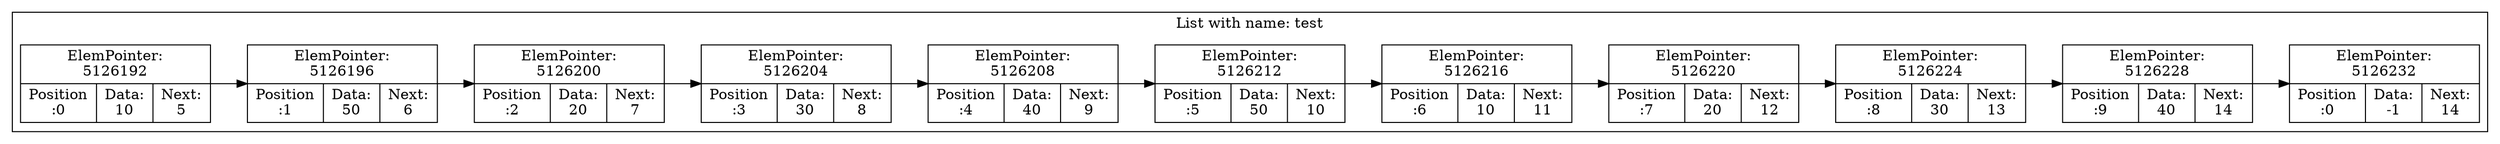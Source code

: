 digraph G{
rankdir=LR;
subgraph clusterlist {
0 [shape=record, label="ElemPointer:\n5126192 | {Position\n:0 | Data:\n10 | Next:\n5}"];
1 [shape=record, label="ElemPointer:\n5126196 | {Position\n:50 | Data:\n6 | Next:\n5}"];
0->1
1 [shape=record, label="ElemPointer:\n5126196 | {Position\n:1 | Data:\n50 | Next:\n6}"];
2 [shape=record, label="ElemPointer:\n5126200 | {Position\n:20 | Data:\n7 | Next:\n6}"];
1->2
2 [shape=record, label="ElemPointer:\n5126200 | {Position\n:2 | Data:\n20 | Next:\n7}"];
3 [shape=record, label="ElemPointer:\n5126204 | {Position\n:30 | Data:\n8 | Next:\n7}"];
2->3
3 [shape=record, label="ElemPointer:\n5126204 | {Position\n:3 | Data:\n30 | Next:\n8}"];
4 [shape=record, label="ElemPointer:\n5126208 | {Position\n:40 | Data:\n9 | Next:\n8}"];
3->4
4 [shape=record, label="ElemPointer:\n5126208 | {Position\n:4 | Data:\n40 | Next:\n9}"];
5 [shape=record, label="ElemPointer:\n5126212 | {Position\n:50 | Data:\n10 | Next:\n9}"];
4->5
5 [shape=record, label="ElemPointer:\n5126212 | {Position\n:5 | Data:\n50 | Next:\n10}"];
6 [shape=record, label="ElemPointer:\n5126216 | {Position\n:10 | Data:\n11 | Next:\n10}"];
5->6
6 [shape=record, label="ElemPointer:\n5126216 | {Position\n:6 | Data:\n10 | Next:\n11}"];
7 [shape=record, label="ElemPointer:\n5126220 | {Position\n:20 | Data:\n12 | Next:\n11}"];
6->7
7 [shape=record, label="ElemPointer:\n5126220 | {Position\n:7 | Data:\n20 | Next:\n12}"];
8 [shape=record, label="ElemPointer:\n5126224 | {Position\n:30 | Data:\n13 | Next:\n12}"];
7->8
8 [shape=record, label="ElemPointer:\n5126224 | {Position\n:8 | Data:\n30 | Next:\n13}"];
9 [shape=record, label="ElemPointer:\n5126228 | {Position\n:40 | Data:\n14 | Next:\n13}"];
8->9
9 [shape=record, label="ElemPointer:\n5126228 | {Position\n:9 | Data:\n40 | Next:\n14}"];
10 [shape=record, label="ElemPointer:\n5126232 | {Position\n:0 | Data:\n-1 | Next:\n14}"];
9->10
label = "List with name: test"}
}
